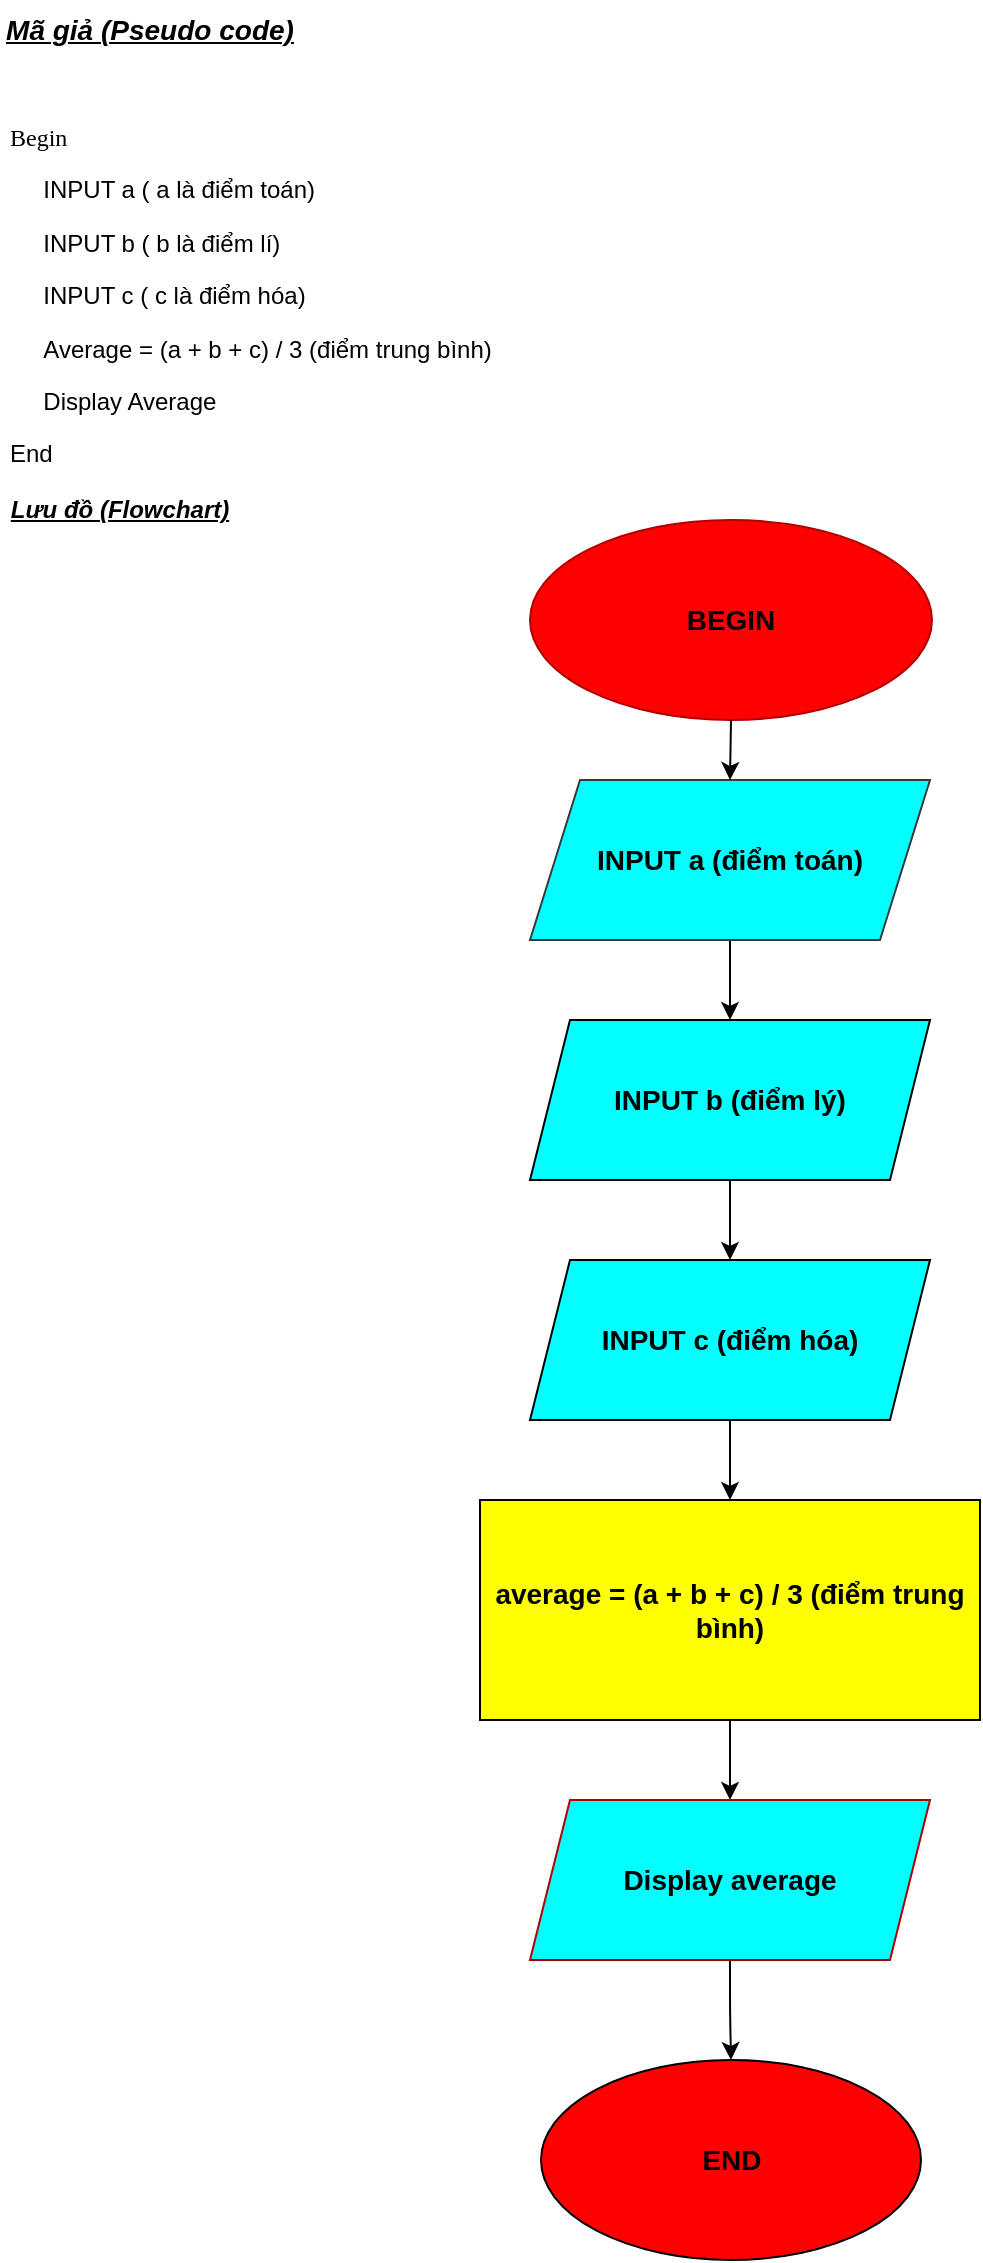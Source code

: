 <mxfile version="14.1.8" type="device"><diagram id="C5RBs43oDa-KdzZeNtuy" name="Page-1"><mxGraphModel dx="1086" dy="1795" grid="1" gridSize="10" guides="1" tooltips="1" connect="1" arrows="1" fold="1" page="1" pageScale="1" pageWidth="827" pageHeight="1169" math="0" shadow="0"><root><mxCell id="WIyWlLk6GJQsqaUBKTNV-0"/><mxCell id="WIyWlLk6GJQsqaUBKTNV-1" parent="WIyWlLk6GJQsqaUBKTNV-0"/><mxCell id="UGTrxCpaJThf5qLrSlum-0" value="&lt;pre&gt;&lt;font face=&quot;Times New Roman&quot;&gt;Begin&lt;/font&gt;&lt;/pre&gt;&lt;p&gt;&amp;nbsp; &amp;nbsp; &amp;nbsp;INPUT a ( a là điểm toán)&lt;/p&gt;&lt;p&gt;&amp;nbsp; &amp;nbsp; &amp;nbsp;INPUT b ( b là điểm lí)&lt;/p&gt;&lt;p&gt;&amp;nbsp; &amp;nbsp; &amp;nbsp;INPUT c ( c là điểm hóa)&lt;/p&gt;&lt;p&gt;&amp;nbsp; &amp;nbsp; &amp;nbsp;Average = (a + b + c) / 3 (điểm trung bình)&lt;/p&gt;&lt;p&gt;&amp;nbsp; &amp;nbsp; &amp;nbsp;Display Average&lt;/p&gt;&lt;p&gt;End&lt;/p&gt;" style="text;html=1;strokeColor=none;fillColor=none;spacing=5;spacingTop=-20;whiteSpace=wrap;overflow=hidden;rounded=0;" parent="WIyWlLk6GJQsqaUBKTNV-1" vertex="1"><mxGeometry x="40" y="-1090" width="270" height="190" as="geometry"/></mxCell><mxCell id="UGTrxCpaJThf5qLrSlum-1" value="&lt;span style=&quot;font-size: 14px&quot;&gt;&lt;b&gt;&lt;font color=&quot;#000000&quot;&gt;BEGIN&lt;/font&gt;&lt;/b&gt;&lt;/span&gt;" style="ellipse;whiteSpace=wrap;html=1;align=center;labelBorderColor=none;horizontal=1;verticalAlign=middle;strokeColor=#B20000;fontColor=#ffffff;fillColor=#FF0000;" parent="WIyWlLk6GJQsqaUBKTNV-1" vertex="1"><mxGeometry x="305" y="-890" width="201" height="100" as="geometry"/></mxCell><mxCell id="UGTrxCpaJThf5qLrSlum-2" value="&lt;b&gt;&lt;i&gt;&lt;u&gt;&lt;font style=&quot;font-size: 14px&quot;&gt;Mã giả (Pseudo code)&lt;/font&gt;&lt;/u&gt;&lt;/i&gt;&lt;/b&gt;" style="text;html=1;strokeColor=none;fillColor=none;align=center;verticalAlign=middle;whiteSpace=wrap;rounded=0;" parent="WIyWlLk6GJQsqaUBKTNV-1" vertex="1"><mxGeometry x="40" y="-1150" width="150" height="30" as="geometry"/></mxCell><mxCell id="UGTrxCpaJThf5qLrSlum-4" value="&lt;b&gt;&lt;i&gt;&lt;u&gt;Lưu đồ (Flowchart)&lt;/u&gt;&lt;/i&gt;&lt;/b&gt;" style="text;html=1;strokeColor=none;fillColor=none;align=center;verticalAlign=middle;whiteSpace=wrap;rounded=0;" parent="WIyWlLk6GJQsqaUBKTNV-1" vertex="1"><mxGeometry x="40" y="-910" width="120" height="30" as="geometry"/></mxCell><mxCell id="UGTrxCpaJThf5qLrSlum-14" style="edgeStyle=orthogonalEdgeStyle;curved=0;rounded=1;sketch=0;orthogonalLoop=1;jettySize=auto;html=1;exitX=0.5;exitY=1;exitDx=0;exitDy=0;entryX=0.5;entryY=0;entryDx=0;entryDy=0;" parent="WIyWlLk6GJQsqaUBKTNV-1" source="UGTrxCpaJThf5qLrSlum-5" target="UGTrxCpaJThf5qLrSlum-6" edge="1"><mxGeometry relative="1" as="geometry"/></mxCell><mxCell id="UGTrxCpaJThf5qLrSlum-5" value="&lt;font style=&quot;font-size: 14px&quot;&gt;&lt;b&gt;INPUT a (điểm toán)&lt;/b&gt;&lt;/font&gt;" style="shape=parallelogram;perimeter=parallelogramPerimeter;whiteSpace=wrap;html=1;fixedSize=1;align=center;size=25;strokeColor=#36393d;fillColor=#00FFFF;" parent="WIyWlLk6GJQsqaUBKTNV-1" vertex="1"><mxGeometry x="305" y="-760" width="200" height="80" as="geometry"/></mxCell><mxCell id="UGTrxCpaJThf5qLrSlum-17" style="edgeStyle=orthogonalEdgeStyle;curved=0;rounded=1;sketch=0;orthogonalLoop=1;jettySize=auto;html=1;exitX=0.5;exitY=1;exitDx=0;exitDy=0;entryX=0.5;entryY=0;entryDx=0;entryDy=0;" parent="WIyWlLk6GJQsqaUBKTNV-1" source="UGTrxCpaJThf5qLrSlum-6" target="UGTrxCpaJThf5qLrSlum-7" edge="1"><mxGeometry relative="1" as="geometry"/></mxCell><mxCell id="UGTrxCpaJThf5qLrSlum-6" value="&lt;font style=&quot;font-size: 14px&quot;&gt;&lt;b&gt;INPUT b (điểm lý)&lt;/b&gt;&lt;/font&gt;" style="shape=parallelogram;perimeter=parallelogramPerimeter;whiteSpace=wrap;html=1;fixedSize=1;align=center;fillColor=#00FFFF;" parent="WIyWlLk6GJQsqaUBKTNV-1" vertex="1"><mxGeometry x="305" y="-640" width="200" height="80" as="geometry"/></mxCell><mxCell id="UGTrxCpaJThf5qLrSlum-18" style="edgeStyle=orthogonalEdgeStyle;curved=0;rounded=1;sketch=0;orthogonalLoop=1;jettySize=auto;html=1;exitX=0.5;exitY=1;exitDx=0;exitDy=0;entryX=0.5;entryY=0;entryDx=0;entryDy=0;" parent="WIyWlLk6GJQsqaUBKTNV-1" source="UGTrxCpaJThf5qLrSlum-7" target="UGTrxCpaJThf5qLrSlum-8" edge="1"><mxGeometry relative="1" as="geometry"/></mxCell><mxCell id="UGTrxCpaJThf5qLrSlum-7" value="&lt;font style=&quot;font-size: 14px&quot;&gt;&lt;b&gt;INPUT c (điểm hóa)&lt;/b&gt;&lt;/font&gt;" style="shape=parallelogram;perimeter=parallelogramPerimeter;whiteSpace=wrap;html=1;fixedSize=1;align=center;fillColor=#00FFFF;" parent="WIyWlLk6GJQsqaUBKTNV-1" vertex="1"><mxGeometry x="305" y="-520" width="200" height="80" as="geometry"/></mxCell><mxCell id="UGTrxCpaJThf5qLrSlum-19" style="edgeStyle=orthogonalEdgeStyle;curved=0;rounded=1;sketch=0;orthogonalLoop=1;jettySize=auto;html=1;exitX=0.5;exitY=1;exitDx=0;exitDy=0;entryX=0.5;entryY=0;entryDx=0;entryDy=0;" parent="WIyWlLk6GJQsqaUBKTNV-1" source="UGTrxCpaJThf5qLrSlum-8" target="UGTrxCpaJThf5qLrSlum-9" edge="1"><mxGeometry relative="1" as="geometry"/></mxCell><mxCell id="UGTrxCpaJThf5qLrSlum-8" value="&lt;b&gt;&lt;font style=&quot;font-size: 14px&quot;&gt;average = (a + b + c) / 3 (điểm trung bình)&lt;/font&gt;&lt;/b&gt;" style="rounded=0;whiteSpace=wrap;html=1;align=center;fillColor=#FFFF00;" parent="WIyWlLk6GJQsqaUBKTNV-1" vertex="1"><mxGeometry x="280" y="-400" width="250" height="110" as="geometry"/></mxCell><mxCell id="UGTrxCpaJThf5qLrSlum-20" style="edgeStyle=orthogonalEdgeStyle;curved=0;rounded=1;sketch=0;orthogonalLoop=1;jettySize=auto;html=1;exitX=0.5;exitY=1;exitDx=0;exitDy=0;entryX=0.5;entryY=0;entryDx=0;entryDy=0;" parent="WIyWlLk6GJQsqaUBKTNV-1" source="UGTrxCpaJThf5qLrSlum-9" target="UGTrxCpaJThf5qLrSlum-10" edge="1"><mxGeometry relative="1" as="geometry"/></mxCell><mxCell id="UGTrxCpaJThf5qLrSlum-9" value="&lt;span style=&quot;font-size: 14px&quot;&gt;&lt;b&gt;&lt;font color=&quot;#000000&quot;&gt;Display average&lt;/font&gt;&lt;/b&gt;&lt;/span&gt;" style="shape=parallelogram;perimeter=parallelogramPerimeter;whiteSpace=wrap;html=1;fixedSize=1;align=center;strokeColor=#B20000;fontColor=#ffffff;fillColor=#00FFFF;" parent="WIyWlLk6GJQsqaUBKTNV-1" vertex="1"><mxGeometry x="305" y="-250" width="200" height="80" as="geometry"/></mxCell><mxCell id="UGTrxCpaJThf5qLrSlum-10" value="&lt;span style=&quot;font-size: 14px&quot;&gt;&lt;b&gt;END&lt;/b&gt;&lt;/span&gt;" style="ellipse;whiteSpace=wrap;html=1;align=center;fillColor=#FF0000;" parent="WIyWlLk6GJQsqaUBKTNV-1" vertex="1"><mxGeometry x="310.5" y="-120" width="190" height="100" as="geometry"/></mxCell><mxCell id="UGTrxCpaJThf5qLrSlum-13" value="" style="endArrow=classic;html=1;entryX=0.5;entryY=0;entryDx=0;entryDy=0;exitX=0.5;exitY=1;exitDx=0;exitDy=0;" parent="WIyWlLk6GJQsqaUBKTNV-1" source="UGTrxCpaJThf5qLrSlum-1" target="UGTrxCpaJThf5qLrSlum-5" edge="1"><mxGeometry width="50" height="50" relative="1" as="geometry"><mxPoint x="470" y="-630" as="sourcePoint"/><mxPoint x="520" y="-680" as="targetPoint"/></mxGeometry></mxCell></root></mxGraphModel></diagram></mxfile>